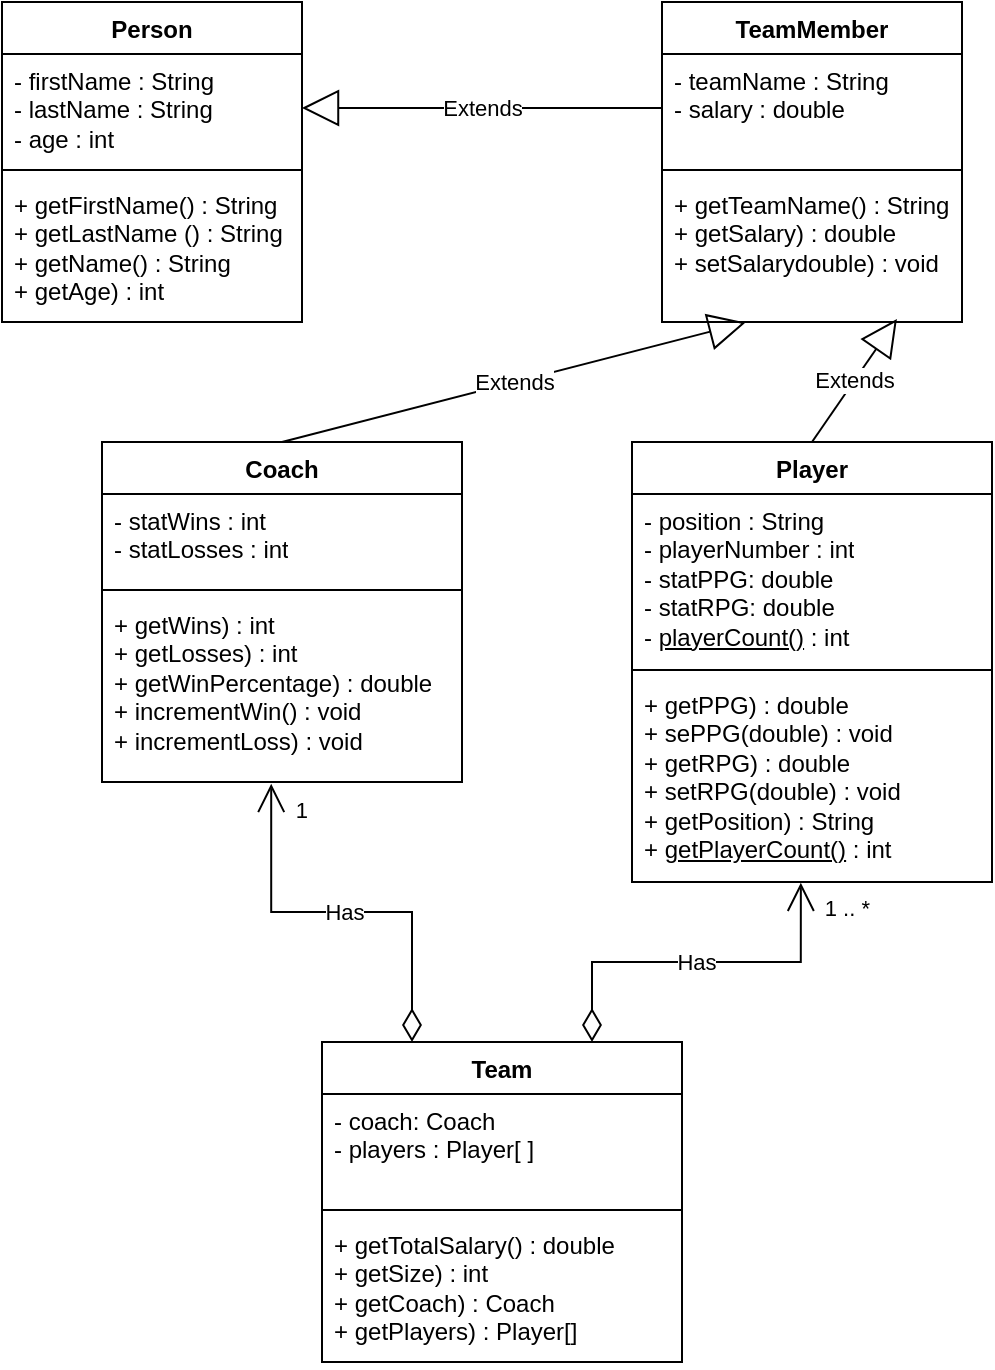 <mxfile version="24.8.2">
  <diagram id="C5RBs43oDa-KdzZeNtuy" name="Page-1">
    <mxGraphModel dx="1158" dy="734" grid="0" gridSize="10" guides="1" tooltips="1" connect="1" arrows="1" fold="1" page="1" pageScale="1" pageWidth="827" pageHeight="1169" math="0" shadow="0">
      <root>
        <mxCell id="WIyWlLk6GJQsqaUBKTNV-0" />
        <mxCell id="WIyWlLk6GJQsqaUBKTNV-1" parent="WIyWlLk6GJQsqaUBKTNV-0" />
        <mxCell id="5ot-munI2DTI5koC3QEZ-4" value="Person" style="swimlane;fontStyle=1;align=center;verticalAlign=top;childLayout=stackLayout;horizontal=1;startSize=26;horizontalStack=0;resizeParent=1;resizeParentMax=0;resizeLast=0;collapsible=1;marginBottom=0;whiteSpace=wrap;html=1;" vertex="1" parent="WIyWlLk6GJQsqaUBKTNV-1">
          <mxGeometry x="40" y="40" width="150" height="160" as="geometry" />
        </mxCell>
        <mxCell id="5ot-munI2DTI5koC3QEZ-5" value="&lt;div&gt;- firstName : String&lt;/div&gt;&lt;div&gt;- lastName : String&lt;/div&gt;&lt;div&gt;- age : int&lt;/div&gt;" style="text;strokeColor=none;fillColor=none;align=left;verticalAlign=top;spacingLeft=4;spacingRight=4;overflow=hidden;rotatable=0;points=[[0,0.5],[1,0.5]];portConstraint=eastwest;whiteSpace=wrap;html=1;" vertex="1" parent="5ot-munI2DTI5koC3QEZ-4">
          <mxGeometry y="26" width="150" height="54" as="geometry" />
        </mxCell>
        <mxCell id="5ot-munI2DTI5koC3QEZ-6" value="" style="line;strokeWidth=1;fillColor=none;align=left;verticalAlign=middle;spacingTop=-1;spacingLeft=3;spacingRight=3;rotatable=0;labelPosition=right;points=[];portConstraint=eastwest;strokeColor=inherit;" vertex="1" parent="5ot-munI2DTI5koC3QEZ-4">
          <mxGeometry y="80" width="150" height="8" as="geometry" />
        </mxCell>
        <mxCell id="5ot-munI2DTI5koC3QEZ-7" value="&lt;div&gt;&lt;span style=&quot;background-color: initial;&quot;&gt;+ getFirstName() : String&amp;nbsp;&lt;/span&gt;&lt;/div&gt;&lt;div&gt;&lt;span style=&quot;background-color: initial;&quot;&gt;+ getLastName () : String&amp;nbsp;&lt;/span&gt;&lt;/div&gt;&lt;div&gt;&lt;span style=&quot;background-color: initial;&quot;&gt;+ getName() : String&amp;nbsp;&lt;/span&gt;&lt;/div&gt;&lt;div&gt;&lt;span style=&quot;background-color: initial;&quot;&gt;+ getAge) : int&lt;/span&gt;&lt;/div&gt;" style="text;strokeColor=none;fillColor=none;align=left;verticalAlign=top;spacingLeft=4;spacingRight=4;overflow=hidden;rotatable=0;points=[[0,0.5],[1,0.5]];portConstraint=eastwest;whiteSpace=wrap;html=1;" vertex="1" parent="5ot-munI2DTI5koC3QEZ-4">
          <mxGeometry y="88" width="150" height="72" as="geometry" />
        </mxCell>
        <mxCell id="5ot-munI2DTI5koC3QEZ-8" value="TeamMember" style="swimlane;fontStyle=1;align=center;verticalAlign=top;childLayout=stackLayout;horizontal=1;startSize=26;horizontalStack=0;resizeParent=1;resizeParentMax=0;resizeLast=0;collapsible=1;marginBottom=0;whiteSpace=wrap;html=1;" vertex="1" parent="WIyWlLk6GJQsqaUBKTNV-1">
          <mxGeometry x="370" y="40" width="150" height="160" as="geometry" />
        </mxCell>
        <mxCell id="5ot-munI2DTI5koC3QEZ-9" value="&lt;div&gt;- teamName : String&lt;/div&gt;&lt;div&gt;- salary : double&lt;/div&gt;" style="text;strokeColor=none;fillColor=none;align=left;verticalAlign=top;spacingLeft=4;spacingRight=4;overflow=hidden;rotatable=0;points=[[0,0.5],[1,0.5]];portConstraint=eastwest;whiteSpace=wrap;html=1;" vertex="1" parent="5ot-munI2DTI5koC3QEZ-8">
          <mxGeometry y="26" width="150" height="54" as="geometry" />
        </mxCell>
        <mxCell id="5ot-munI2DTI5koC3QEZ-10" value="" style="line;strokeWidth=1;fillColor=none;align=left;verticalAlign=middle;spacingTop=-1;spacingLeft=3;spacingRight=3;rotatable=0;labelPosition=right;points=[];portConstraint=eastwest;strokeColor=inherit;" vertex="1" parent="5ot-munI2DTI5koC3QEZ-8">
          <mxGeometry y="80" width="150" height="8" as="geometry" />
        </mxCell>
        <mxCell id="5ot-munI2DTI5koC3QEZ-11" value="+ getTeamName() : String&lt;div&gt;+ getSalary) : double&amp;nbsp;&lt;div&gt;+ setSalarydouble) : void&lt;/div&gt;&lt;/div&gt;" style="text;strokeColor=none;fillColor=none;align=left;verticalAlign=top;spacingLeft=4;spacingRight=4;overflow=hidden;rotatable=0;points=[[0,0.5],[1,0.5]];portConstraint=eastwest;whiteSpace=wrap;html=1;" vertex="1" parent="5ot-munI2DTI5koC3QEZ-8">
          <mxGeometry y="88" width="150" height="72" as="geometry" />
        </mxCell>
        <mxCell id="5ot-munI2DTI5koC3QEZ-12" value="Coach" style="swimlane;fontStyle=1;align=center;verticalAlign=top;childLayout=stackLayout;horizontal=1;startSize=26;horizontalStack=0;resizeParent=1;resizeParentMax=0;resizeLast=0;collapsible=1;marginBottom=0;whiteSpace=wrap;html=1;" vertex="1" parent="WIyWlLk6GJQsqaUBKTNV-1">
          <mxGeometry x="90" y="260" width="180" height="170" as="geometry" />
        </mxCell>
        <mxCell id="5ot-munI2DTI5koC3QEZ-13" value="&lt;div&gt;- statWins : int&lt;/div&gt;&lt;div&gt;- statLosses : int&lt;/div&gt;" style="text;strokeColor=none;fillColor=none;align=left;verticalAlign=top;spacingLeft=4;spacingRight=4;overflow=hidden;rotatable=0;points=[[0,0.5],[1,0.5]];portConstraint=eastwest;whiteSpace=wrap;html=1;" vertex="1" parent="5ot-munI2DTI5koC3QEZ-12">
          <mxGeometry y="26" width="180" height="44" as="geometry" />
        </mxCell>
        <mxCell id="5ot-munI2DTI5koC3QEZ-14" value="" style="line;strokeWidth=1;fillColor=none;align=left;verticalAlign=middle;spacingTop=-1;spacingLeft=3;spacingRight=3;rotatable=0;labelPosition=right;points=[];portConstraint=eastwest;strokeColor=inherit;" vertex="1" parent="5ot-munI2DTI5koC3QEZ-12">
          <mxGeometry y="70" width="180" height="8" as="geometry" />
        </mxCell>
        <mxCell id="5ot-munI2DTI5koC3QEZ-15" value="+ getWins) : int&amp;nbsp;&lt;div&gt;+ getLosses) : int&amp;nbsp;&lt;/div&gt;&lt;div&gt;+ getWinPercentage) : double&amp;nbsp;&lt;/div&gt;&lt;div&gt;+ incrementWin() : void&amp;nbsp;&lt;/div&gt;&lt;div&gt;+ incrementLoss) : void&lt;/div&gt;" style="text;strokeColor=none;fillColor=none;align=left;verticalAlign=top;spacingLeft=4;spacingRight=4;overflow=hidden;rotatable=0;points=[[0,0.5],[1,0.5]];portConstraint=eastwest;whiteSpace=wrap;html=1;" vertex="1" parent="5ot-munI2DTI5koC3QEZ-12">
          <mxGeometry y="78" width="180" height="92" as="geometry" />
        </mxCell>
        <mxCell id="5ot-munI2DTI5koC3QEZ-16" value="Player" style="swimlane;fontStyle=1;align=center;verticalAlign=top;childLayout=stackLayout;horizontal=1;startSize=26;horizontalStack=0;resizeParent=1;resizeParentMax=0;resizeLast=0;collapsible=1;marginBottom=0;whiteSpace=wrap;html=1;" vertex="1" parent="WIyWlLk6GJQsqaUBKTNV-1">
          <mxGeometry x="355" y="260" width="180" height="220" as="geometry" />
        </mxCell>
        <mxCell id="5ot-munI2DTI5koC3QEZ-17" value="&lt;div&gt;- position : String&lt;/div&gt;&lt;div&gt;- playerNumber : int&lt;/div&gt;&lt;div&gt;- statPPG: double&lt;/div&gt;&lt;div&gt;- statRPG: double&lt;/div&gt;&lt;div&gt;- &lt;u&gt;playerCount()&lt;/u&gt; : int&lt;/div&gt;" style="text;strokeColor=none;fillColor=none;align=left;verticalAlign=top;spacingLeft=4;spacingRight=4;overflow=hidden;rotatable=0;points=[[0,0.5],[1,0.5]];portConstraint=eastwest;whiteSpace=wrap;html=1;" vertex="1" parent="5ot-munI2DTI5koC3QEZ-16">
          <mxGeometry y="26" width="180" height="84" as="geometry" />
        </mxCell>
        <mxCell id="5ot-munI2DTI5koC3QEZ-18" value="" style="line;strokeWidth=1;fillColor=none;align=left;verticalAlign=middle;spacingTop=-1;spacingLeft=3;spacingRight=3;rotatable=0;labelPosition=right;points=[];portConstraint=eastwest;strokeColor=inherit;" vertex="1" parent="5ot-munI2DTI5koC3QEZ-16">
          <mxGeometry y="110" width="180" height="8" as="geometry" />
        </mxCell>
        <mxCell id="5ot-munI2DTI5koC3QEZ-19" value="&lt;div&gt;+ getPPG) : double&amp;nbsp;&lt;/div&gt;&lt;div&gt;+ sePPG(double) : void&lt;/div&gt;&lt;div&gt;&lt;span style=&quot;background-color: initial;&quot;&gt;+ getRPG) : double&amp;nbsp;&lt;/span&gt;&lt;/div&gt;&lt;div&gt;&lt;span style=&quot;background-color: initial;&quot;&gt;+ setRPG(double) : void&amp;nbsp;&lt;/span&gt;&lt;/div&gt;&lt;div&gt;&lt;span style=&quot;background-color: initial;&quot;&gt;+ getPosition) : String&lt;/span&gt;&lt;/div&gt;&lt;div&gt;&lt;span style=&quot;background-color: initial;&quot;&gt;+ &lt;u&gt;getPlayerCount()&lt;/u&gt; : int&lt;/span&gt;&lt;/div&gt;" style="text;strokeColor=none;fillColor=none;align=left;verticalAlign=top;spacingLeft=4;spacingRight=4;overflow=hidden;rotatable=0;points=[[0,0.5],[1,0.5]];portConstraint=eastwest;whiteSpace=wrap;html=1;" vertex="1" parent="5ot-munI2DTI5koC3QEZ-16">
          <mxGeometry y="118" width="180" height="102" as="geometry" />
        </mxCell>
        <mxCell id="5ot-munI2DTI5koC3QEZ-22" value="Team" style="swimlane;fontStyle=1;align=center;verticalAlign=top;childLayout=stackLayout;horizontal=1;startSize=26;horizontalStack=0;resizeParent=1;resizeParentMax=0;resizeLast=0;collapsible=1;marginBottom=0;whiteSpace=wrap;html=1;" vertex="1" parent="WIyWlLk6GJQsqaUBKTNV-1">
          <mxGeometry x="200" y="560" width="180" height="160" as="geometry" />
        </mxCell>
        <mxCell id="5ot-munI2DTI5koC3QEZ-23" value="&lt;div&gt;- coach: Coach&lt;/div&gt;&lt;div&gt;- players : Player[ ]&lt;/div&gt;" style="text;strokeColor=none;fillColor=none;align=left;verticalAlign=top;spacingLeft=4;spacingRight=4;overflow=hidden;rotatable=0;points=[[0,0.5],[1,0.5]];portConstraint=eastwest;whiteSpace=wrap;html=1;" vertex="1" parent="5ot-munI2DTI5koC3QEZ-22">
          <mxGeometry y="26" width="180" height="54" as="geometry" />
        </mxCell>
        <mxCell id="5ot-munI2DTI5koC3QEZ-24" value="" style="line;strokeWidth=1;fillColor=none;align=left;verticalAlign=middle;spacingTop=-1;spacingLeft=3;spacingRight=3;rotatable=0;labelPosition=right;points=[];portConstraint=eastwest;strokeColor=inherit;" vertex="1" parent="5ot-munI2DTI5koC3QEZ-22">
          <mxGeometry y="80" width="180" height="8" as="geometry" />
        </mxCell>
        <mxCell id="5ot-munI2DTI5koC3QEZ-25" value="+ getTotalSalary() : double&amp;nbsp;&lt;div&gt;+ getSize) : int&amp;nbsp;&lt;div&gt;+ getCoach) : Coach&amp;nbsp;&lt;/div&gt;&lt;div&gt;+&lt;span style=&quot;background-color: initial;&quot;&gt;&amp;nbsp;getPlayers) : Player[]&lt;/span&gt;&lt;/div&gt;&lt;/div&gt;" style="text;strokeColor=none;fillColor=none;align=left;verticalAlign=top;spacingLeft=4;spacingRight=4;overflow=hidden;rotatable=0;points=[[0,0.5],[1,0.5]];portConstraint=eastwest;whiteSpace=wrap;html=1;" vertex="1" parent="5ot-munI2DTI5koC3QEZ-22">
          <mxGeometry y="88" width="180" height="72" as="geometry" />
        </mxCell>
        <mxCell id="5ot-munI2DTI5koC3QEZ-27" value="Extends" style="endArrow=block;endSize=16;endFill=0;html=1;rounded=0;exitX=0;exitY=0.5;exitDx=0;exitDy=0;entryX=1;entryY=0.5;entryDx=0;entryDy=0;" edge="1" parent="WIyWlLk6GJQsqaUBKTNV-1" source="5ot-munI2DTI5koC3QEZ-9" target="5ot-munI2DTI5koC3QEZ-5">
          <mxGeometry width="160" relative="1" as="geometry">
            <mxPoint x="170" y="220" as="sourcePoint" />
            <mxPoint x="220" y="140" as="targetPoint" />
          </mxGeometry>
        </mxCell>
        <mxCell id="5ot-munI2DTI5koC3QEZ-28" value="Extends" style="endArrow=block;endSize=16;endFill=0;html=1;rounded=0;entryX=0.278;entryY=1.004;entryDx=0;entryDy=0;entryPerimeter=0;exitX=0.5;exitY=0;exitDx=0;exitDy=0;" edge="1" parent="WIyWlLk6GJQsqaUBKTNV-1" source="5ot-munI2DTI5koC3QEZ-12" target="5ot-munI2DTI5koC3QEZ-11">
          <mxGeometry width="160" relative="1" as="geometry">
            <mxPoint x="170" y="220" as="sourcePoint" />
            <mxPoint x="330" y="220" as="targetPoint" />
          </mxGeometry>
        </mxCell>
        <mxCell id="5ot-munI2DTI5koC3QEZ-29" value="Extends" style="endArrow=block;endSize=16;endFill=0;html=1;rounded=0;exitX=0.5;exitY=0;exitDx=0;exitDy=0;entryX=0.783;entryY=0.979;entryDx=0;entryDy=0;entryPerimeter=0;" edge="1" parent="WIyWlLk6GJQsqaUBKTNV-1" source="5ot-munI2DTI5koC3QEZ-16" target="5ot-munI2DTI5koC3QEZ-11">
          <mxGeometry width="160" relative="1" as="geometry">
            <mxPoint x="140" y="290" as="sourcePoint" />
            <mxPoint x="360" y="200" as="targetPoint" />
          </mxGeometry>
        </mxCell>
        <mxCell id="5ot-munI2DTI5koC3QEZ-31" value="Has" style="endArrow=open;html=1;endSize=12;startArrow=diamondThin;startSize=14;startFill=0;edgeStyle=orthogonalEdgeStyle;rounded=0;exitX=0.25;exitY=0;exitDx=0;exitDy=0;entryX=0.47;entryY=1.01;entryDx=0;entryDy=0;entryPerimeter=0;" edge="1" parent="WIyWlLk6GJQsqaUBKTNV-1" source="5ot-munI2DTI5koC3QEZ-22" target="5ot-munI2DTI5koC3QEZ-15">
          <mxGeometry relative="1" as="geometry">
            <mxPoint x="270" y="570" as="sourcePoint" />
            <mxPoint x="430" y="570" as="targetPoint" />
          </mxGeometry>
        </mxCell>
        <mxCell id="5ot-munI2DTI5koC3QEZ-33" value="1" style="edgeLabel;resizable=0;html=1;align=right;verticalAlign=top;" connectable="0" vertex="1" parent="5ot-munI2DTI5koC3QEZ-31">
          <mxGeometry x="1" relative="1" as="geometry">
            <mxPoint x="19" as="offset" />
          </mxGeometry>
        </mxCell>
        <mxCell id="5ot-munI2DTI5koC3QEZ-37" value="Has" style="endArrow=open;html=1;endSize=12;startArrow=diamondThin;startSize=14;startFill=0;edgeStyle=orthogonalEdgeStyle;rounded=0;exitX=0.75;exitY=0;exitDx=0;exitDy=0;entryX=0.469;entryY=1.004;entryDx=0;entryDy=0;entryPerimeter=0;" edge="1" parent="WIyWlLk6GJQsqaUBKTNV-1" source="5ot-munI2DTI5koC3QEZ-22" target="5ot-munI2DTI5koC3QEZ-19">
          <mxGeometry relative="1" as="geometry">
            <mxPoint x="360" y="670" as="sourcePoint" />
            <mxPoint x="500" y="590" as="targetPoint" />
          </mxGeometry>
        </mxCell>
        <mxCell id="5ot-munI2DTI5koC3QEZ-38" value="1 .. *" style="edgeLabel;resizable=0;html=1;align=right;verticalAlign=top;" connectable="0" vertex="1" parent="5ot-munI2DTI5koC3QEZ-37">
          <mxGeometry x="1" relative="1" as="geometry">
            <mxPoint x="35" as="offset" />
          </mxGeometry>
        </mxCell>
      </root>
    </mxGraphModel>
  </diagram>
</mxfile>

